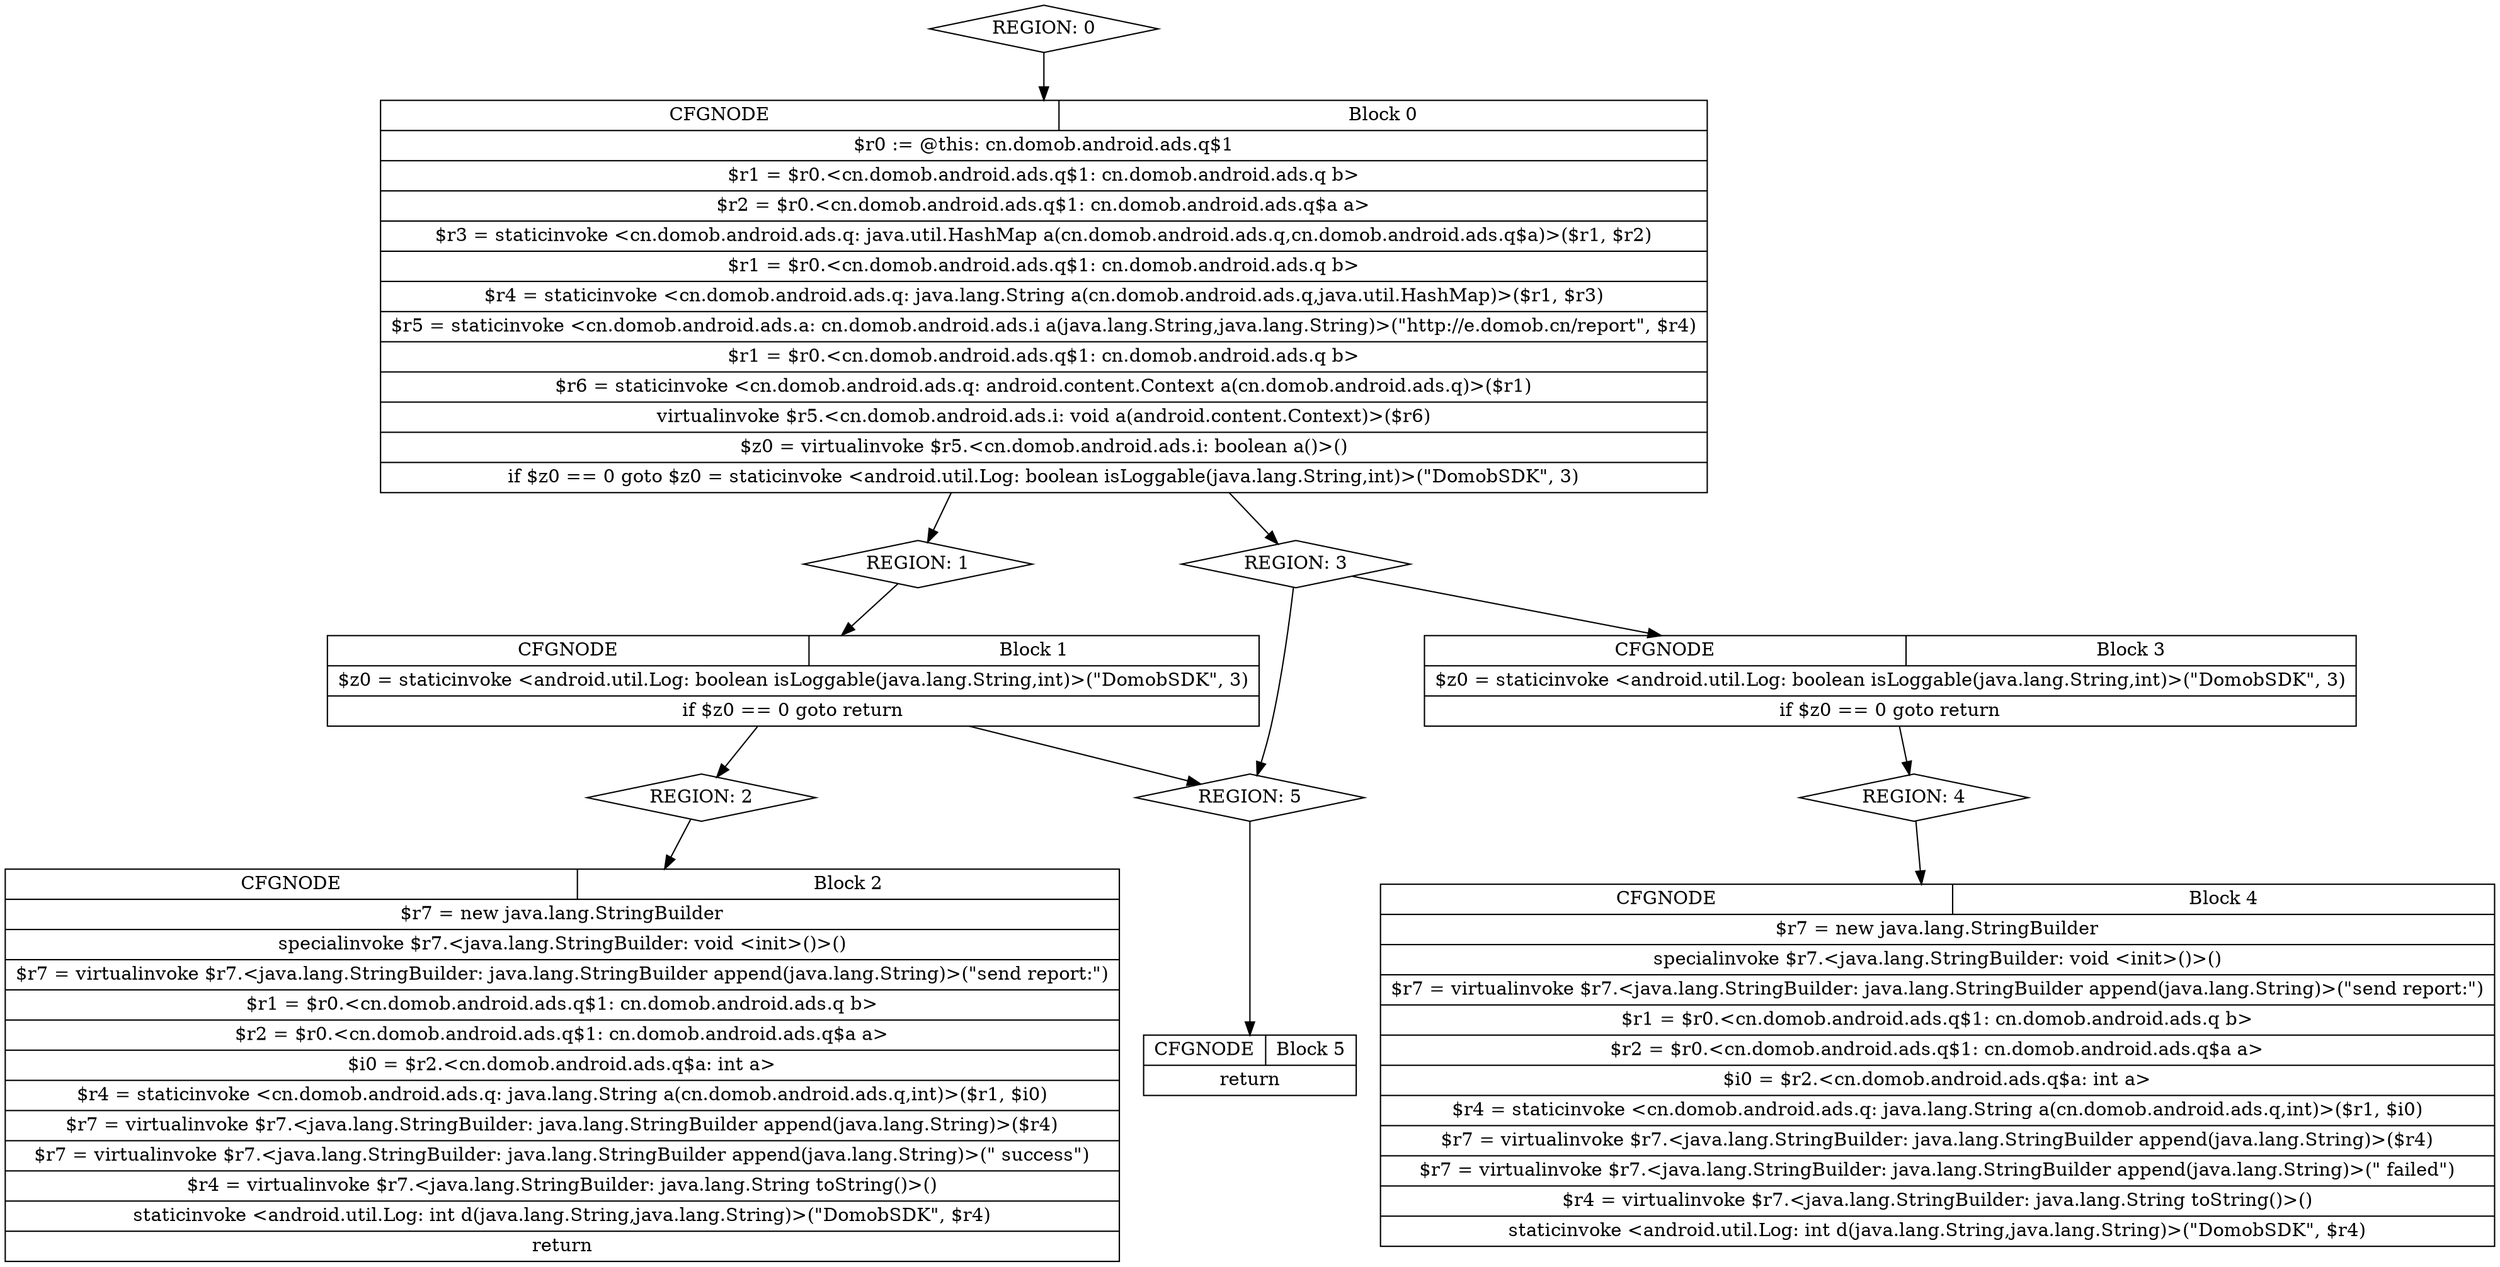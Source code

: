 digraph "run" {
    node [shape=record];
    "REGION: 0" [shape=diamond,];
    "CFGNODE: Block #0" [label="{{ CFGNODE| Block 0}|$r0 := @this: cn.domob.android.ads.q$1|$r1 = $r0.\<cn.domob.android.ads.q$1: cn.domob.android.ads.q b\>|$r2 = $r0.\<cn.domob.android.ads.q$1: cn.domob.android.ads.q$a a\>|$r3 = staticinvoke \<cn.domob.android.ads.q: java.util.HashMap a(cn.domob.android.ads.q,cn.domob.android.ads.q$a)\>($r1, $r2)|$r1 = $r0.\<cn.domob.android.ads.q$1: cn.domob.android.ads.q b\>|$r4 = staticinvoke \<cn.domob.android.ads.q: java.lang.String a(cn.domob.android.ads.q,java.util.HashMap)\>($r1, $r3)|$r5 = staticinvoke \<cn.domob.android.ads.a: cn.domob.android.ads.i a(java.lang.String,java.lang.String)\>(\"http://e.domob.cn/report\", $r4)|$r1 = $r0.\<cn.domob.android.ads.q$1: cn.domob.android.ads.q b\>|$r6 = staticinvoke \<cn.domob.android.ads.q: android.content.Context a(cn.domob.android.ads.q)\>($r1)|virtualinvoke $r5.\<cn.domob.android.ads.i: void a(android.content.Context)\>($r6)|$z0 = virtualinvoke $r5.\<cn.domob.android.ads.i: boolean a()\>()|if $z0 == 0 goto $z0 = staticinvoke \<android.util.Log: boolean isLoggable(java.lang.String,int)\>(\"DomobSDK\", 3)}",];
    "REGION: 0"->"CFGNODE: Block #0";
    "REGION: 1" [shape=diamond,];
    "CFGNODE: Block #0"->"REGION: 1";
    "REGION: 3" [shape=diamond,];
    "CFGNODE: Block #0"->"REGION: 3";
    "CFGNODE: Block #1" [label="{{ CFGNODE| Block 1}|$z0 = staticinvoke \<android.util.Log: boolean isLoggable(java.lang.String,int)\>(\"DomobSDK\", 3)|if $z0 == 0 goto return}",];
    "REGION: 1"->"CFGNODE: Block #1";
    "REGION: 2" [shape=diamond,];
    "CFGNODE: Block #1"->"REGION: 2";
    "REGION: 5" [shape=diamond,];
    "CFGNODE: Block #1"->"REGION: 5";
    "CFGNODE: Block #2" [label="{{ CFGNODE| Block 2}|$r7 = new java.lang.StringBuilder|specialinvoke $r7.\<java.lang.StringBuilder: void \<init\>()\>()|$r7 = virtualinvoke $r7.\<java.lang.StringBuilder: java.lang.StringBuilder append(java.lang.String)\>(\"send report:\")|$r1 = $r0.\<cn.domob.android.ads.q$1: cn.domob.android.ads.q b\>|$r2 = $r0.\<cn.domob.android.ads.q$1: cn.domob.android.ads.q$a a\>|$i0 = $r2.\<cn.domob.android.ads.q$a: int a\>|$r4 = staticinvoke \<cn.domob.android.ads.q: java.lang.String a(cn.domob.android.ads.q,int)\>($r1, $i0)|$r7 = virtualinvoke $r7.\<java.lang.StringBuilder: java.lang.StringBuilder append(java.lang.String)\>($r4)|$r7 = virtualinvoke $r7.\<java.lang.StringBuilder: java.lang.StringBuilder append(java.lang.String)\>(\" success\")|$r4 = virtualinvoke $r7.\<java.lang.StringBuilder: java.lang.String toString()\>()|staticinvoke \<android.util.Log: int d(java.lang.String,java.lang.String)\>(\"DomobSDK\", $r4)|return}",];
    "REGION: 2"->"CFGNODE: Block #2";
    "CFGNODE: Block #5" [label="{{ CFGNODE| Block 5}|return}",];
    "REGION: 5"->"CFGNODE: Block #5";
    "REGION: 3"->"REGION: 5";
    "CFGNODE: Block #3" [label="{{ CFGNODE| Block 3}|$z0 = staticinvoke \<android.util.Log: boolean isLoggable(java.lang.String,int)\>(\"DomobSDK\", 3)|if $z0 == 0 goto return}",];
    "REGION: 3"->"CFGNODE: Block #3";
    "REGION: 4" [shape=diamond,];
    "CFGNODE: Block #3"->"REGION: 4";
    "CFGNODE: Block #4" [label="{{ CFGNODE| Block 4}|$r7 = new java.lang.StringBuilder|specialinvoke $r7.\<java.lang.StringBuilder: void \<init\>()\>()|$r7 = virtualinvoke $r7.\<java.lang.StringBuilder: java.lang.StringBuilder append(java.lang.String)\>(\"send report:\")|$r1 = $r0.\<cn.domob.android.ads.q$1: cn.domob.android.ads.q b\>|$r2 = $r0.\<cn.domob.android.ads.q$1: cn.domob.android.ads.q$a a\>|$i0 = $r2.\<cn.domob.android.ads.q$a: int a\>|$r4 = staticinvoke \<cn.domob.android.ads.q: java.lang.String a(cn.domob.android.ads.q,int)\>($r1, $i0)|$r7 = virtualinvoke $r7.\<java.lang.StringBuilder: java.lang.StringBuilder append(java.lang.String)\>($r4)|$r7 = virtualinvoke $r7.\<java.lang.StringBuilder: java.lang.StringBuilder append(java.lang.String)\>(\" failed\")|$r4 = virtualinvoke $r7.\<java.lang.StringBuilder: java.lang.String toString()\>()|staticinvoke \<android.util.Log: int d(java.lang.String,java.lang.String)\>(\"DomobSDK\", $r4)}",];
    "REGION: 4"->"CFGNODE: Block #4";
}

